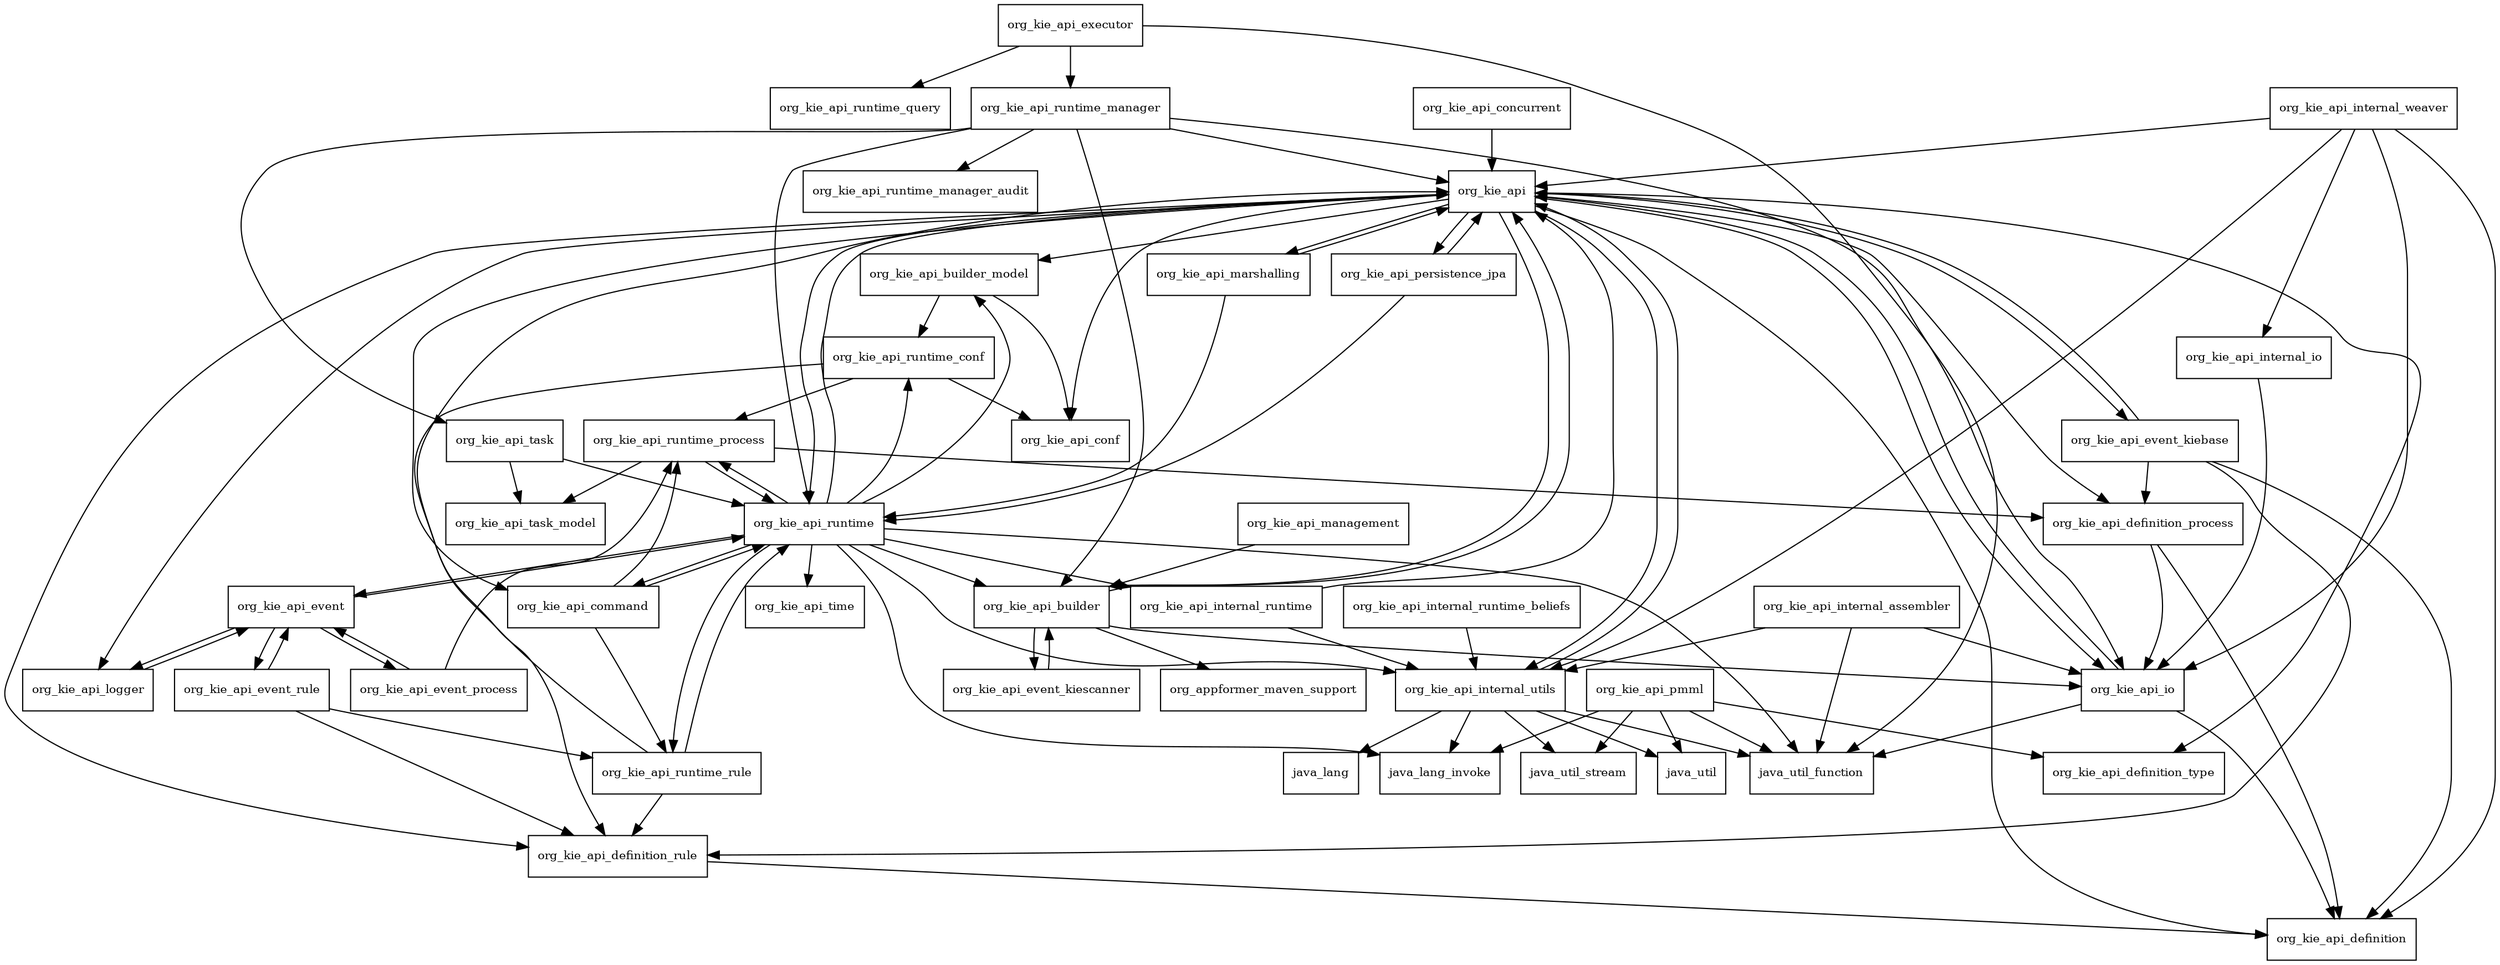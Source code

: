 digraph kie_api_7_24_0_Final_package_dependencies {
  node [shape = box, fontsize=10.0];
  org_kie_api -> org_kie_api_builder;
  org_kie_api -> org_kie_api_builder_model;
  org_kie_api -> org_kie_api_command;
  org_kie_api -> org_kie_api_conf;
  org_kie_api -> org_kie_api_definition;
  org_kie_api -> org_kie_api_definition_process;
  org_kie_api -> org_kie_api_definition_rule;
  org_kie_api -> org_kie_api_definition_type;
  org_kie_api -> org_kie_api_event_kiebase;
  org_kie_api -> org_kie_api_internal_utils;
  org_kie_api -> org_kie_api_io;
  org_kie_api -> org_kie_api_logger;
  org_kie_api -> org_kie_api_marshalling;
  org_kie_api -> org_kie_api_persistence_jpa;
  org_kie_api -> org_kie_api_runtime;
  org_kie_api_builder -> org_appformer_maven_support;
  org_kie_api_builder -> org_kie_api;
  org_kie_api_builder -> org_kie_api_event_kiescanner;
  org_kie_api_builder -> org_kie_api_io;
  org_kie_api_builder_model -> org_kie_api_conf;
  org_kie_api_builder_model -> org_kie_api_runtime_conf;
  org_kie_api_command -> org_kie_api_runtime;
  org_kie_api_command -> org_kie_api_runtime_process;
  org_kie_api_command -> org_kie_api_runtime_rule;
  org_kie_api_concurrent -> org_kie_api;
  org_kie_api_definition_process -> org_kie_api_definition;
  org_kie_api_definition_process -> org_kie_api_io;
  org_kie_api_definition_rule -> org_kie_api_definition;
  org_kie_api_event -> org_kie_api_event_process;
  org_kie_api_event -> org_kie_api_event_rule;
  org_kie_api_event -> org_kie_api_logger;
  org_kie_api_event -> org_kie_api_runtime;
  org_kie_api_event_kiebase -> org_kie_api;
  org_kie_api_event_kiebase -> org_kie_api_definition;
  org_kie_api_event_kiebase -> org_kie_api_definition_process;
  org_kie_api_event_kiebase -> org_kie_api_definition_rule;
  org_kie_api_event_kiescanner -> org_kie_api_builder;
  org_kie_api_event_process -> org_kie_api_event;
  org_kie_api_event_process -> org_kie_api_runtime_process;
  org_kie_api_event_rule -> org_kie_api_definition_rule;
  org_kie_api_event_rule -> org_kie_api_event;
  org_kie_api_event_rule -> org_kie_api_runtime_rule;
  org_kie_api_executor -> java_util_function;
  org_kie_api_executor -> org_kie_api_runtime_manager;
  org_kie_api_executor -> org_kie_api_runtime_query;
  org_kie_api_internal_assembler -> java_util_function;
  org_kie_api_internal_assembler -> org_kie_api_internal_utils;
  org_kie_api_internal_assembler -> org_kie_api_io;
  org_kie_api_internal_io -> org_kie_api_io;
  org_kie_api_internal_runtime -> org_kie_api;
  org_kie_api_internal_runtime -> org_kie_api_internal_utils;
  org_kie_api_internal_runtime_beliefs -> org_kie_api_internal_utils;
  org_kie_api_internal_utils -> java_lang;
  org_kie_api_internal_utils -> java_lang_invoke;
  org_kie_api_internal_utils -> java_util;
  org_kie_api_internal_utils -> java_util_function;
  org_kie_api_internal_utils -> java_util_stream;
  org_kie_api_internal_utils -> org_kie_api;
  org_kie_api_internal_weaver -> org_kie_api;
  org_kie_api_internal_weaver -> org_kie_api_definition;
  org_kie_api_internal_weaver -> org_kie_api_internal_io;
  org_kie_api_internal_weaver -> org_kie_api_internal_utils;
  org_kie_api_internal_weaver -> org_kie_api_io;
  org_kie_api_io -> java_util_function;
  org_kie_api_io -> org_kie_api;
  org_kie_api_io -> org_kie_api_definition;
  org_kie_api_logger -> org_kie_api_event;
  org_kie_api_management -> org_kie_api_builder;
  org_kie_api_marshalling -> org_kie_api;
  org_kie_api_marshalling -> org_kie_api_runtime;
  org_kie_api_persistence_jpa -> org_kie_api;
  org_kie_api_persistence_jpa -> org_kie_api_runtime;
  org_kie_api_pmml -> java_lang_invoke;
  org_kie_api_pmml -> java_util;
  org_kie_api_pmml -> java_util_function;
  org_kie_api_pmml -> java_util_stream;
  org_kie_api_pmml -> org_kie_api_definition_type;
  org_kie_api_runtime -> java_lang_invoke;
  org_kie_api_runtime -> java_util_function;
  org_kie_api_runtime -> org_kie_api;
  org_kie_api_runtime -> org_kie_api_builder;
  org_kie_api_runtime -> org_kie_api_builder_model;
  org_kie_api_runtime -> org_kie_api_command;
  org_kie_api_runtime -> org_kie_api_event;
  org_kie_api_runtime -> org_kie_api_internal_runtime;
  org_kie_api_runtime -> org_kie_api_internal_utils;
  org_kie_api_runtime -> org_kie_api_runtime_conf;
  org_kie_api_runtime -> org_kie_api_runtime_process;
  org_kie_api_runtime -> org_kie_api_runtime_rule;
  org_kie_api_runtime -> org_kie_api_time;
  org_kie_api_runtime_conf -> org_kie_api_conf;
  org_kie_api_runtime_conf -> org_kie_api_definition_rule;
  org_kie_api_runtime_conf -> org_kie_api_runtime_process;
  org_kie_api_runtime_manager -> org_kie_api;
  org_kie_api_runtime_manager -> org_kie_api_builder;
  org_kie_api_runtime_manager -> org_kie_api_io;
  org_kie_api_runtime_manager -> org_kie_api_runtime;
  org_kie_api_runtime_manager -> org_kie_api_runtime_manager_audit;
  org_kie_api_runtime_manager -> org_kie_api_task;
  org_kie_api_runtime_process -> org_kie_api_definition_process;
  org_kie_api_runtime_process -> org_kie_api_runtime;
  org_kie_api_runtime_process -> org_kie_api_task_model;
  org_kie_api_runtime_rule -> org_kie_api;
  org_kie_api_runtime_rule -> org_kie_api_definition_rule;
  org_kie_api_runtime_rule -> org_kie_api_runtime;
  org_kie_api_task -> org_kie_api_runtime;
  org_kie_api_task -> org_kie_api_task_model;
}
